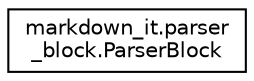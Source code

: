 digraph "Graphical Class Hierarchy"
{
 // LATEX_PDF_SIZE
  edge [fontname="Helvetica",fontsize="10",labelfontname="Helvetica",labelfontsize="10"];
  node [fontname="Helvetica",fontsize="10",shape=record];
  rankdir="LR";
  Node0 [label="markdown_it.parser\l_block.ParserBlock",height=0.2,width=0.4,color="black", fillcolor="white", style="filled",URL="$classmarkdown__it_1_1parser__block_1_1ParserBlock.html",tooltip=" "];
}
